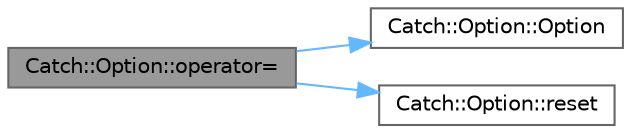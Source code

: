 digraph "Catch::Option::operator="
{
 // LATEX_PDF_SIZE
  bgcolor="transparent";
  edge [fontname=Helvetica,fontsize=10,labelfontname=Helvetica,labelfontsize=10];
  node [fontname=Helvetica,fontsize=10,shape=box,height=0.2,width=0.4];
  rankdir="LR";
  Node1 [id="Node000001",label="Catch::Option::operator=",height=0.2,width=0.4,color="gray40", fillcolor="grey60", style="filled", fontcolor="black",tooltip=" "];
  Node1 -> Node2 [id="edge1_Node000001_Node000002",color="steelblue1",style="solid",tooltip=" "];
  Node2 [id="Node000002",label="Catch::Option::Option",height=0.2,width=0.4,color="grey40", fillcolor="white", style="filled",URL="$class_catch_1_1_option.html#a8efb01b593d798decc80cbbdf311f2a3",tooltip=" "];
  Node1 -> Node3 [id="edge2_Node000001_Node000003",color="steelblue1",style="solid",tooltip=" "];
  Node3 [id="Node000003",label="Catch::Option::reset",height=0.2,width=0.4,color="grey40", fillcolor="white", style="filled",URL="$class_catch_1_1_option.html#a37b4e0e5d4d56296adacd267a616f4e0",tooltip=" "];
}
